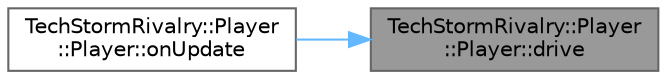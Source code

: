 digraph "TechStormRivalry::Player::Player::drive"
{
 // LATEX_PDF_SIZE
  bgcolor="transparent";
  edge [fontname=Helvetica,fontsize=10,labelfontname=Helvetica,labelfontsize=10];
  node [fontname=Helvetica,fontsize=10,shape=box,height=0.2,width=0.4];
  rankdir="RL";
  Node1 [id="Node000001",label="TechStormRivalry::Player\l::Player::drive",height=0.2,width=0.4,color="gray40", fillcolor="grey60", style="filled", fontcolor="black",tooltip=" "];
  Node1 -> Node2 [id="edge1_Node000001_Node000002",dir="back",color="steelblue1",style="solid",tooltip=" "];
  Node2 [id="Node000002",label="TechStormRivalry::Player\l::Player::onUpdate",height=0.2,width=0.4,color="grey40", fillcolor="white", style="filled",URL="$class_tech_storm_rivalry_1_1_player_1_1_player.html#a9eccfe7f80715de6e023bc46972dd748",tooltip=" "];
}
